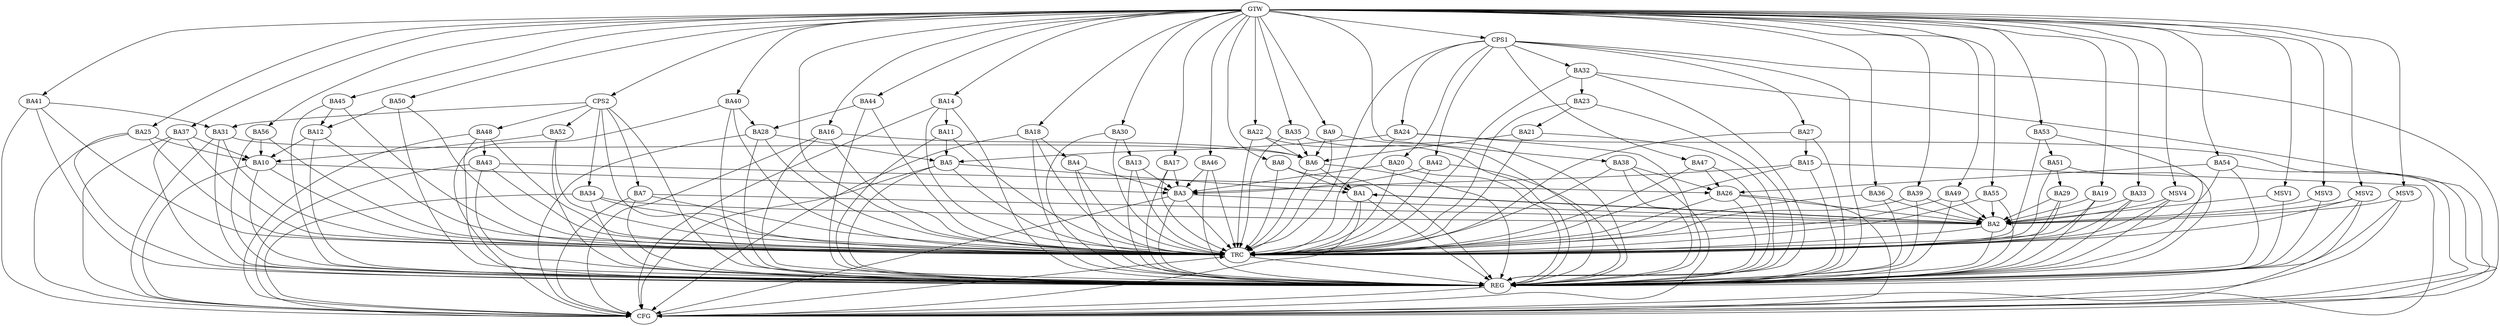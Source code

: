 strict digraph G {
  BA1 [ label="BA1" ];
  BA2 [ label="BA2" ];
  BA3 [ label="BA3" ];
  BA4 [ label="BA4" ];
  BA5 [ label="BA5" ];
  BA6 [ label="BA6" ];
  BA7 [ label="BA7" ];
  BA8 [ label="BA8" ];
  BA9 [ label="BA9" ];
  BA10 [ label="BA10" ];
  BA11 [ label="BA11" ];
  BA12 [ label="BA12" ];
  BA13 [ label="BA13" ];
  BA14 [ label="BA14" ];
  BA15 [ label="BA15" ];
  BA16 [ label="BA16" ];
  BA17 [ label="BA17" ];
  BA18 [ label="BA18" ];
  BA19 [ label="BA19" ];
  BA20 [ label="BA20" ];
  BA21 [ label="BA21" ];
  BA22 [ label="BA22" ];
  BA23 [ label="BA23" ];
  BA24 [ label="BA24" ];
  BA25 [ label="BA25" ];
  BA26 [ label="BA26" ];
  BA27 [ label="BA27" ];
  BA28 [ label="BA28" ];
  BA29 [ label="BA29" ];
  BA30 [ label="BA30" ];
  BA31 [ label="BA31" ];
  BA32 [ label="BA32" ];
  BA33 [ label="BA33" ];
  BA34 [ label="BA34" ];
  BA35 [ label="BA35" ];
  BA36 [ label="BA36" ];
  BA37 [ label="BA37" ];
  BA38 [ label="BA38" ];
  BA39 [ label="BA39" ];
  BA40 [ label="BA40" ];
  BA41 [ label="BA41" ];
  BA42 [ label="BA42" ];
  BA43 [ label="BA43" ];
  BA44 [ label="BA44" ];
  BA45 [ label="BA45" ];
  BA46 [ label="BA46" ];
  BA47 [ label="BA47" ];
  BA48 [ label="BA48" ];
  BA49 [ label="BA49" ];
  BA50 [ label="BA50" ];
  BA51 [ label="BA51" ];
  BA52 [ label="BA52" ];
  BA53 [ label="BA53" ];
  BA54 [ label="BA54" ];
  BA55 [ label="BA55" ];
  BA56 [ label="BA56" ];
  CPS1 [ label="CPS1" ];
  CPS2 [ label="CPS2" ];
  GTW [ label="GTW" ];
  REG [ label="REG" ];
  CFG [ label="CFG" ];
  TRC [ label="TRC" ];
  MSV1 [ label="MSV1" ];
  MSV2 [ label="MSV2" ];
  MSV3 [ label="MSV3" ];
  MSV4 [ label="MSV4" ];
  MSV5 [ label="MSV5" ];
  BA1 -> BA2;
  BA2 -> BA1;
  BA3 -> BA2;
  BA4 -> BA3;
  BA5 -> BA1;
  BA6 -> BA1;
  BA7 -> BA2;
  BA8 -> BA1;
  BA9 -> BA6;
  BA10 -> BA3;
  BA11 -> BA5;
  BA12 -> BA10;
  BA13 -> BA3;
  BA14 -> BA11;
  BA15 -> BA3;
  BA16 -> BA6;
  BA17 -> BA3;
  BA18 -> BA4;
  BA19 -> BA2;
  BA20 -> BA3;
  BA21 -> BA6;
  BA22 -> BA6;
  BA23 -> BA21;
  BA24 -> BA5;
  BA25 -> BA10;
  BA26 -> BA2;
  BA27 -> BA15;
  BA28 -> BA5;
  BA29 -> BA2;
  BA30 -> BA13;
  BA31 -> BA6;
  BA32 -> BA23;
  BA33 -> BA2;
  BA34 -> BA2;
  BA35 -> BA6;
  BA36 -> BA2;
  BA37 -> BA10;
  BA38 -> BA26;
  BA39 -> BA2;
  BA40 -> BA28;
  BA41 -> BA31;
  BA42 -> BA3;
  BA43 -> BA26;
  BA44 -> BA28;
  BA45 -> BA12;
  BA46 -> BA3;
  BA47 -> BA26;
  BA48 -> BA43;
  BA49 -> BA2;
  BA50 -> BA12;
  BA51 -> BA29;
  BA52 -> BA10;
  BA53 -> BA51;
  BA54 -> BA26;
  BA55 -> BA2;
  BA56 -> BA10;
  CPS1 -> BA47;
  CPS1 -> BA32;
  CPS1 -> BA24;
  CPS1 -> BA42;
  CPS1 -> BA27;
  CPS1 -> BA20;
  CPS2 -> BA7;
  CPS2 -> BA48;
  CPS2 -> BA52;
  CPS2 -> BA31;
  CPS2 -> BA34;
  GTW -> BA8;
  GTW -> BA9;
  GTW -> BA14;
  GTW -> BA16;
  GTW -> BA17;
  GTW -> BA18;
  GTW -> BA19;
  GTW -> BA22;
  GTW -> BA25;
  GTW -> BA30;
  GTW -> BA33;
  GTW -> BA35;
  GTW -> BA36;
  GTW -> BA37;
  GTW -> BA38;
  GTW -> BA39;
  GTW -> BA40;
  GTW -> BA41;
  GTW -> BA44;
  GTW -> BA45;
  GTW -> BA46;
  GTW -> BA49;
  GTW -> BA50;
  GTW -> BA53;
  GTW -> BA54;
  GTW -> BA55;
  GTW -> BA56;
  GTW -> CPS1;
  GTW -> CPS2;
  BA1 -> REG;
  BA2 -> REG;
  BA3 -> REG;
  BA4 -> REG;
  BA5 -> REG;
  BA6 -> REG;
  BA7 -> REG;
  BA8 -> REG;
  BA9 -> REG;
  BA10 -> REG;
  BA11 -> REG;
  BA12 -> REG;
  BA13 -> REG;
  BA14 -> REG;
  BA15 -> REG;
  BA16 -> REG;
  BA17 -> REG;
  BA18 -> REG;
  BA19 -> REG;
  BA20 -> REG;
  BA21 -> REG;
  BA22 -> REG;
  BA23 -> REG;
  BA24 -> REG;
  BA25 -> REG;
  BA26 -> REG;
  BA27 -> REG;
  BA28 -> REG;
  BA29 -> REG;
  BA30 -> REG;
  BA31 -> REG;
  BA32 -> REG;
  BA33 -> REG;
  BA34 -> REG;
  BA35 -> REG;
  BA36 -> REG;
  BA37 -> REG;
  BA38 -> REG;
  BA39 -> REG;
  BA40 -> REG;
  BA41 -> REG;
  BA42 -> REG;
  BA43 -> REG;
  BA44 -> REG;
  BA45 -> REG;
  BA46 -> REG;
  BA47 -> REG;
  BA48 -> REG;
  BA49 -> REG;
  BA50 -> REG;
  BA51 -> REG;
  BA52 -> REG;
  BA53 -> REG;
  BA54 -> REG;
  BA55 -> REG;
  BA56 -> REG;
  CPS1 -> REG;
  CPS2 -> REG;
  BA40 -> CFG;
  BA16 -> CFG;
  BA26 -> CFG;
  BA14 -> CFG;
  BA34 -> CFG;
  BA10 -> CFG;
  BA7 -> CFG;
  BA24 -> CFG;
  BA15 -> CFG;
  BA38 -> CFG;
  BA28 -> CFG;
  BA43 -> CFG;
  BA41 -> CFG;
  BA3 -> CFG;
  BA48 -> CFG;
  BA1 -> CFG;
  BA54 -> CFG;
  BA25 -> CFG;
  BA18 -> CFG;
  BA5 -> CFG;
  CPS1 -> CFG;
  BA37 -> CFG;
  BA32 -> CFG;
  BA31 -> CFG;
  REG -> CFG;
  BA1 -> TRC;
  BA2 -> TRC;
  BA3 -> TRC;
  BA4 -> TRC;
  BA5 -> TRC;
  BA6 -> TRC;
  BA7 -> TRC;
  BA8 -> TRC;
  BA9 -> TRC;
  BA10 -> TRC;
  BA11 -> TRC;
  BA12 -> TRC;
  BA13 -> TRC;
  BA14 -> TRC;
  BA15 -> TRC;
  BA16 -> TRC;
  BA17 -> TRC;
  BA18 -> TRC;
  BA19 -> TRC;
  BA20 -> TRC;
  BA21 -> TRC;
  BA22 -> TRC;
  BA23 -> TRC;
  BA24 -> TRC;
  BA25 -> TRC;
  BA26 -> TRC;
  BA27 -> TRC;
  BA28 -> TRC;
  BA29 -> TRC;
  BA30 -> TRC;
  BA31 -> TRC;
  BA32 -> TRC;
  BA33 -> TRC;
  BA34 -> TRC;
  BA35 -> TRC;
  BA36 -> TRC;
  BA37 -> TRC;
  BA38 -> TRC;
  BA39 -> TRC;
  BA40 -> TRC;
  BA41 -> TRC;
  BA42 -> TRC;
  BA43 -> TRC;
  BA44 -> TRC;
  BA45 -> TRC;
  BA46 -> TRC;
  BA47 -> TRC;
  BA48 -> TRC;
  BA49 -> TRC;
  BA50 -> TRC;
  BA51 -> TRC;
  BA52 -> TRC;
  BA53 -> TRC;
  BA54 -> TRC;
  BA55 -> TRC;
  BA56 -> TRC;
  CPS1 -> TRC;
  CPS2 -> TRC;
  GTW -> TRC;
  CFG -> TRC;
  TRC -> REG;
  MSV1 -> BA2;
  MSV2 -> BA2;
  MSV3 -> BA2;
  MSV4 -> BA2;
  MSV5 -> BA2;
  GTW -> MSV1;
  MSV1 -> REG;
  GTW -> MSV2;
  MSV2 -> REG;
  MSV2 -> TRC;
  MSV2 -> CFG;
  GTW -> MSV3;
  MSV3 -> REG;
  GTW -> MSV4;
  MSV4 -> REG;
  MSV4 -> TRC;
  GTW -> MSV5;
  MSV5 -> REG;
  MSV5 -> CFG;
}
